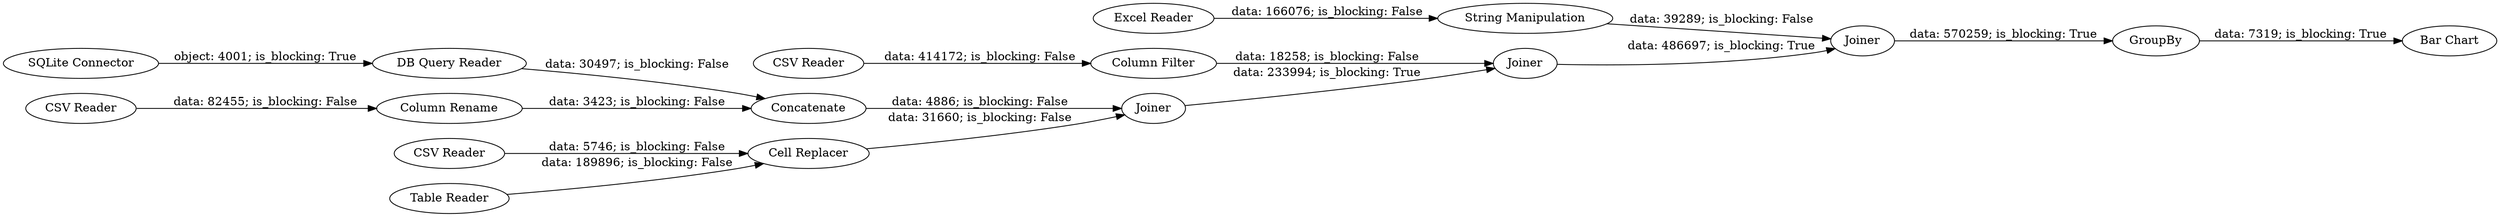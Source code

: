 digraph {
	"3249420494283628136_6" [label=Joiner]
	"3249420494283628136_12" [label="CSV Reader"]
	"3249420494283628136_18" [label="Excel Reader"]
	"3249420494283628136_23" [label="Bar Chart"]
	"3249420494283628136_22" [label=GroupBy]
	"3249420494283628136_7" [label="CSV Reader"]
	"3249420494283628136_20" [label=Joiner]
	"3249420494283628136_4" [label="DB Query Reader"]
	"3249420494283628136_17" [label="CSV Reader"]
	"3249420494283628136_3" [label=Concatenate]
	"3249420494283628136_8" [label="SQLite Connector"]
	"3249420494283628136_21" [label="String Manipulation"]
	"3249420494283628136_13" [label="Cell Replacer"]
	"3249420494283628136_2" [label="Column Rename"]
	"3249420494283628136_19" [label=Joiner]
	"3249420494283628136_11" [label="Table Reader"]
	"3249420494283628136_15" [label="Column Filter"]
	"3249420494283628136_12" -> "3249420494283628136_13" [label="data: 5746; is_blocking: False"]
	"3249420494283628136_8" -> "3249420494283628136_4" [label="object: 4001; is_blocking: True"]
	"3249420494283628136_11" -> "3249420494283628136_13" [label="data: 189896; is_blocking: False"]
	"3249420494283628136_2" -> "3249420494283628136_3" [label="data: 3423; is_blocking: False"]
	"3249420494283628136_20" -> "3249420494283628136_22" [label="data: 570259; is_blocking: True"]
	"3249420494283628136_3" -> "3249420494283628136_6" [label="data: 4886; is_blocking: False"]
	"3249420494283628136_18" -> "3249420494283628136_21" [label="data: 166076; is_blocking: False"]
	"3249420494283628136_4" -> "3249420494283628136_3" [label="data: 30497; is_blocking: False"]
	"3249420494283628136_22" -> "3249420494283628136_23" [label="data: 7319; is_blocking: True"]
	"3249420494283628136_15" -> "3249420494283628136_19" [label="data: 18258; is_blocking: False"]
	"3249420494283628136_13" -> "3249420494283628136_6" [label="data: 31660; is_blocking: False"]
	"3249420494283628136_17" -> "3249420494283628136_15" [label="data: 414172; is_blocking: False"]
	"3249420494283628136_19" -> "3249420494283628136_20" [label="data: 486697; is_blocking: True"]
	"3249420494283628136_6" -> "3249420494283628136_19" [label="data: 233994; is_blocking: True"]
	"3249420494283628136_21" -> "3249420494283628136_20" [label="data: 39289; is_blocking: False"]
	"3249420494283628136_7" -> "3249420494283628136_2" [label="data: 82455; is_blocking: False"]
	rankdir=LR
}

